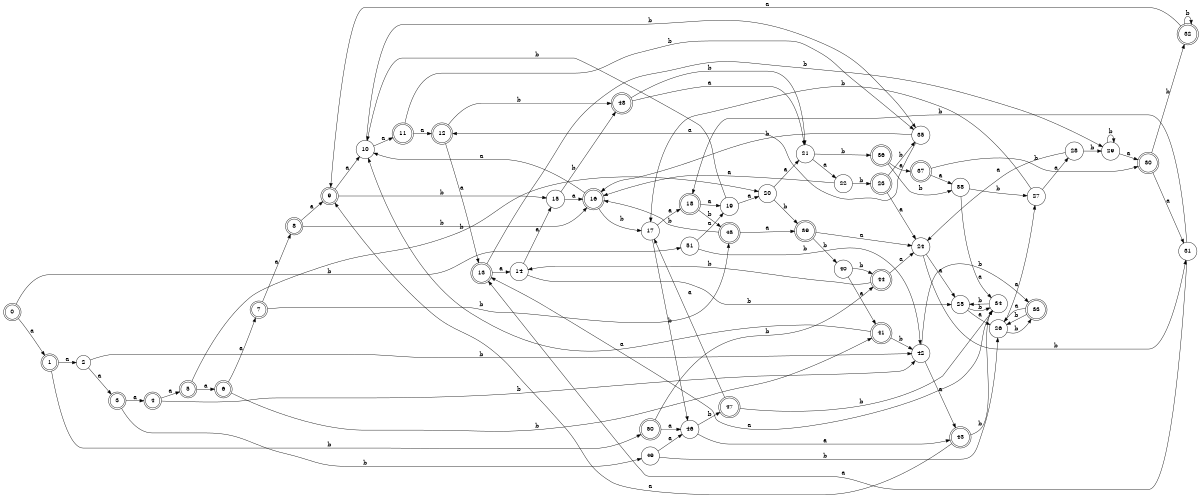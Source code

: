 digraph n42_10 {
__start0 [label="" shape="none"];

rankdir=LR;
size="8,5";

s0 [style="rounded,filled", color="black", fillcolor="white" shape="doublecircle", label="0"];
s1 [style="rounded,filled", color="black", fillcolor="white" shape="doublecircle", label="1"];
s2 [style="filled", color="black", fillcolor="white" shape="circle", label="2"];
s3 [style="rounded,filled", color="black", fillcolor="white" shape="doublecircle", label="3"];
s4 [style="rounded,filled", color="black", fillcolor="white" shape="doublecircle", label="4"];
s5 [style="rounded,filled", color="black", fillcolor="white" shape="doublecircle", label="5"];
s6 [style="rounded,filled", color="black", fillcolor="white" shape="doublecircle", label="6"];
s7 [style="rounded,filled", color="black", fillcolor="white" shape="doublecircle", label="7"];
s8 [style="rounded,filled", color="black", fillcolor="white" shape="doublecircle", label="8"];
s9 [style="rounded,filled", color="black", fillcolor="white" shape="doublecircle", label="9"];
s10 [style="filled", color="black", fillcolor="white" shape="circle", label="10"];
s11 [style="rounded,filled", color="black", fillcolor="white" shape="doublecircle", label="11"];
s12 [style="rounded,filled", color="black", fillcolor="white" shape="doublecircle", label="12"];
s13 [style="rounded,filled", color="black", fillcolor="white" shape="doublecircle", label="13"];
s14 [style="filled", color="black", fillcolor="white" shape="circle", label="14"];
s15 [style="filled", color="black", fillcolor="white" shape="circle", label="15"];
s16 [style="rounded,filled", color="black", fillcolor="white" shape="doublecircle", label="16"];
s17 [style="filled", color="black", fillcolor="white" shape="circle", label="17"];
s18 [style="rounded,filled", color="black", fillcolor="white" shape="doublecircle", label="18"];
s19 [style="filled", color="black", fillcolor="white" shape="circle", label="19"];
s20 [style="filled", color="black", fillcolor="white" shape="circle", label="20"];
s21 [style="filled", color="black", fillcolor="white" shape="circle", label="21"];
s22 [style="filled", color="black", fillcolor="white" shape="circle", label="22"];
s23 [style="rounded,filled", color="black", fillcolor="white" shape="doublecircle", label="23"];
s24 [style="filled", color="black", fillcolor="white" shape="circle", label="24"];
s25 [style="filled", color="black", fillcolor="white" shape="circle", label="25"];
s26 [style="filled", color="black", fillcolor="white" shape="circle", label="26"];
s27 [style="filled", color="black", fillcolor="white" shape="circle", label="27"];
s28 [style="filled", color="black", fillcolor="white" shape="circle", label="28"];
s29 [style="filled", color="black", fillcolor="white" shape="circle", label="29"];
s30 [style="rounded,filled", color="black", fillcolor="white" shape="doublecircle", label="30"];
s31 [style="filled", color="black", fillcolor="white" shape="circle", label="31"];
s32 [style="rounded,filled", color="black", fillcolor="white" shape="doublecircle", label="32"];
s33 [style="rounded,filled", color="black", fillcolor="white" shape="doublecircle", label="33"];
s34 [style="filled", color="black", fillcolor="white" shape="circle", label="34"];
s35 [style="filled", color="black", fillcolor="white" shape="circle", label="35"];
s36 [style="rounded,filled", color="black", fillcolor="white" shape="doublecircle", label="36"];
s37 [style="rounded,filled", color="black", fillcolor="white" shape="doublecircle", label="37"];
s38 [style="filled", color="black", fillcolor="white" shape="circle", label="38"];
s39 [style="rounded,filled", color="black", fillcolor="white" shape="doublecircle", label="39"];
s40 [style="filled", color="black", fillcolor="white" shape="circle", label="40"];
s41 [style="rounded,filled", color="black", fillcolor="white" shape="doublecircle", label="41"];
s42 [style="filled", color="black", fillcolor="white" shape="circle", label="42"];
s43 [style="rounded,filled", color="black", fillcolor="white" shape="doublecircle", label="43"];
s44 [style="rounded,filled", color="black", fillcolor="white" shape="doublecircle", label="44"];
s45 [style="rounded,filled", color="black", fillcolor="white" shape="doublecircle", label="45"];
s46 [style="filled", color="black", fillcolor="white" shape="circle", label="46"];
s47 [style="rounded,filled", color="black", fillcolor="white" shape="doublecircle", label="47"];
s48 [style="rounded,filled", color="black", fillcolor="white" shape="doublecircle", label="48"];
s49 [style="filled", color="black", fillcolor="white" shape="circle", label="49"];
s50 [style="rounded,filled", color="black", fillcolor="white" shape="doublecircle", label="50"];
s51 [style="filled", color="black", fillcolor="white" shape="circle", label="51"];
s0 -> s1 [label="a"];
s0 -> s51 [label="b"];
s1 -> s2 [label="a"];
s1 -> s50 [label="b"];
s2 -> s3 [label="a"];
s2 -> s42 [label="b"];
s3 -> s4 [label="a"];
s3 -> s49 [label="b"];
s4 -> s5 [label="a"];
s4 -> s42 [label="b"];
s5 -> s6 [label="a"];
s5 -> s20 [label="b"];
s6 -> s7 [label="a"];
s6 -> s41 [label="b"];
s7 -> s8 [label="a"];
s7 -> s45 [label="b"];
s8 -> s9 [label="a"];
s8 -> s16 [label="b"];
s9 -> s10 [label="a"];
s9 -> s15 [label="b"];
s10 -> s11 [label="a"];
s10 -> s35 [label="b"];
s11 -> s12 [label="a"];
s11 -> s35 [label="b"];
s12 -> s13 [label="a"];
s12 -> s48 [label="b"];
s13 -> s14 [label="a"];
s13 -> s29 [label="b"];
s14 -> s15 [label="a"];
s14 -> s25 [label="b"];
s15 -> s16 [label="a"];
s15 -> s48 [label="b"];
s16 -> s10 [label="a"];
s16 -> s17 [label="b"];
s17 -> s18 [label="a"];
s17 -> s46 [label="b"];
s18 -> s19 [label="a"];
s18 -> s45 [label="b"];
s19 -> s20 [label="a"];
s19 -> s10 [label="b"];
s20 -> s21 [label="a"];
s20 -> s39 [label="b"];
s21 -> s22 [label="a"];
s21 -> s36 [label="b"];
s22 -> s16 [label="a"];
s22 -> s23 [label="b"];
s23 -> s24 [label="a"];
s23 -> s35 [label="b"];
s24 -> s25 [label="a"];
s24 -> s31 [label="b"];
s25 -> s26 [label="a"];
s25 -> s34 [label="b"];
s26 -> s27 [label="a"];
s26 -> s33 [label="b"];
s27 -> s28 [label="a"];
s27 -> s17 [label="b"];
s28 -> s24 [label="a"];
s28 -> s29 [label="b"];
s29 -> s30 [label="a"];
s29 -> s29 [label="b"];
s30 -> s31 [label="a"];
s30 -> s32 [label="b"];
s31 -> s13 [label="a"];
s31 -> s18 [label="b"];
s32 -> s9 [label="a"];
s32 -> s32 [label="b"];
s33 -> s26 [label="a"];
s33 -> s26 [label="b"];
s34 -> s13 [label="a"];
s34 -> s25 [label="b"];
s35 -> s12 [label="a"];
s35 -> s16 [label="b"];
s36 -> s37 [label="a"];
s36 -> s38 [label="b"];
s37 -> s38 [label="a"];
s37 -> s30 [label="b"];
s38 -> s34 [label="a"];
s38 -> s27 [label="b"];
s39 -> s24 [label="a"];
s39 -> s40 [label="b"];
s40 -> s41 [label="a"];
s40 -> s44 [label="b"];
s41 -> s10 [label="a"];
s41 -> s42 [label="b"];
s42 -> s43 [label="a"];
s42 -> s33 [label="b"];
s43 -> s9 [label="a"];
s43 -> s34 [label="b"];
s44 -> s24 [label="a"];
s44 -> s14 [label="b"];
s45 -> s39 [label="a"];
s45 -> s16 [label="b"];
s46 -> s43 [label="a"];
s46 -> s47 [label="b"];
s47 -> s17 [label="a"];
s47 -> s34 [label="b"];
s48 -> s21 [label="a"];
s48 -> s21 [label="b"];
s49 -> s46 [label="a"];
s49 -> s26 [label="b"];
s50 -> s46 [label="a"];
s50 -> s44 [label="b"];
s51 -> s19 [label="a"];
s51 -> s42 [label="b"];

}